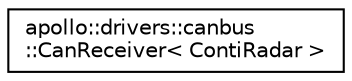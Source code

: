 digraph "Graphical Class Hierarchy"
{
  edge [fontname="Helvetica",fontsize="10",labelfontname="Helvetica",labelfontsize="10"];
  node [fontname="Helvetica",fontsize="10",shape=record];
  rankdir="LR";
  Node1 [label="apollo::drivers::canbus\l::CanReceiver\< ContiRadar \>",height=0.2,width=0.4,color="black", fillcolor="white", style="filled",URL="$classapollo_1_1drivers_1_1canbus_1_1CanReceiver.html"];
}
